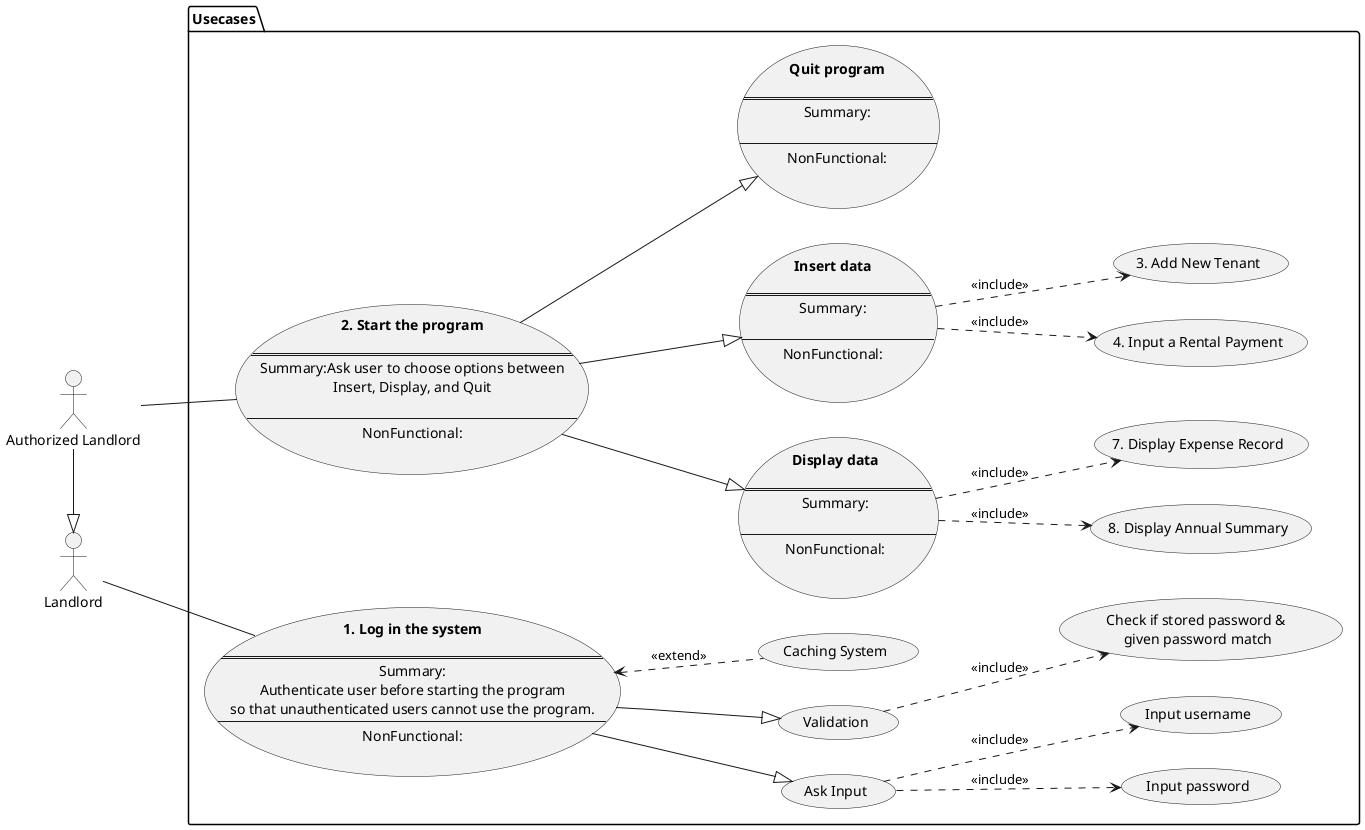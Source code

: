 @startuml ben
left to right direction
actor Landlord as L
actor "Authorized Landlord" as AL
package "Usecases" {
    
    usecase LogIn as "**1. Log in the system**\n
    ==
    Summary:\nAuthenticate user before starting the program\nso that unauthenticated users cannot use the program.
    --
    NonFunctional:\n
    "
    (Ask Input) as AI
    (Validation) as V
    (Caching System) as Cache
    LogIn --|>AI
    LogIn --|>V
    LogIn <.. Cache: "<<extend>>"
    AI ..>(Input username): "<<include>>"
    AI ..>(Input password): "<<include>>"
    V ..>(Check if stored password & \ngiven password match): "<<include>>"

    usecase Start as "**2. Start the program**\n
    ==
    Summary:Ask user to choose options between\nInsert, Display, and Quit\n
    --
    NonFunctional:\n"

    usecase Display as "**Display data**\n
    ==
    Summary:\n
    --
    NonFunctional:\n
    "

    (7. Display Expense Record) as DER
    (8. Display Annual Summary) as DAS
    Display ..>(DER): "<<include>>"
    Display ..>(DAS): "<<include>>"

    /'
    DER ..> (Month Date): "<<include>>"
    DER ..> (Budget Category): "<<include>>"
    DER ..> (Payee): "<<include>>"
    DER ..> (Amount): "<<include>>"

    DAS ..> (Display Table): "<<include>>"
    DAS ..> (Display budget): "<<include>>"
    DAS ..> (Display balance): "<<include>>"
    '/

    usecase InsertData as "**Insert data**\n
    ==
    Summary:\n
    --
    NonFunctional:\n
    "
    (3. Add New Tenant) as ANT
    (4. Input a Rental Payment) as IRP
    InsertData ..> ANT: "<<include>>"
    InsertData ..> IRP: "<<include>>"

    usecase Quit as "**Quit program**\n
    ==
    Summary:\n
    --
    NonFunctional:\n
    "
}


AL -|> L
L -- LogIn
AL -- Start

Start --|> Display
Start --|> InsertData
Start --|> Quit

@enduml